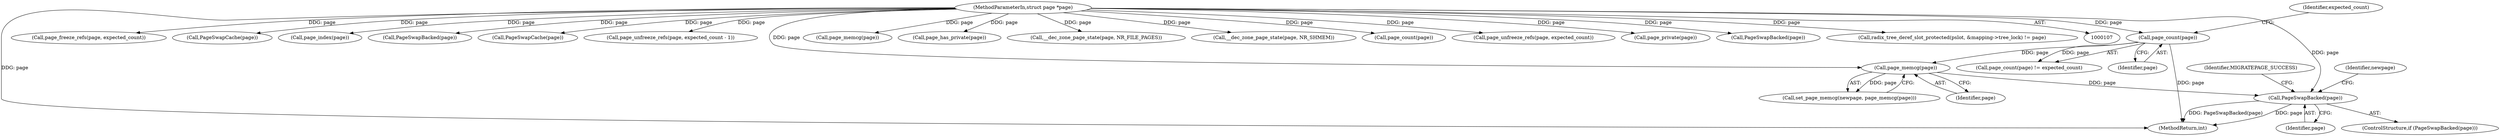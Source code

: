 digraph "0_linux_42cb14b110a5698ccf26ce59c4441722605a3743_0@pointer" {
"1000153" [label="(Call,PageSwapBacked(page))"];
"1000136" [label="(Call,page_memcg(page))"];
"1000128" [label="(Call,page_count(page))"];
"1000110" [label="(MethodParameterIn,struct page *page)"];
"1000204" [label="(Call,page_freeze_refs(page, expected_count))"];
"1000137" [label="(Identifier,page)"];
"1000265" [label="(Call,PageSwapCache(page))"];
"1000171" [label="(Call,page_index(page))"];
"1000258" [label="(Call,PageSwapBacked(page))"];
"1000153" [label="(Call,PageSwapBacked(page))"];
"1000291" [label="(Call,PageSwapCache(page))"];
"1000129" [label="(Identifier,page)"];
"1000156" [label="(Identifier,newpage)"];
"1000277" [label="(Call,page_unfreeze_refs(page, expected_count - 1))"];
"1000152" [label="(ControlStructure,if (PageSwapBacked(page)))"];
"1000127" [label="(Call,page_count(page) != expected_count)"];
"1000309" [label="(MethodReturn,int)"];
"1000241" [label="(Call,page_memcg(page))"];
"1000177" [label="(Call,page_has_private(page))"];
"1000282" [label="(Call,__dec_zone_page_state(page, NR_FILE_PAGES))"];
"1000296" [label="(Call,__dec_zone_page_state(page, NR_SHMEM))"];
"1000182" [label="(Call,page_count(page))"];
"1000228" [label="(Call,page_unfreeze_refs(page, expected_count))"];
"1000272" [label="(Call,page_private(page))"];
"1000136" [label="(Call,page_memcg(page))"];
"1000110" [label="(MethodParameterIn,struct page *page)"];
"1000293" [label="(Call,PageSwapBacked(page))"];
"1000128" [label="(Call,page_count(page))"];
"1000158" [label="(Identifier,MIGRATEPAGE_SUCCESS)"];
"1000134" [label="(Call,set_page_memcg(newpage, page_memcg(page)))"];
"1000154" [label="(Identifier,page)"];
"1000185" [label="(Call,radix_tree_deref_slot_protected(pslot, &mapping->tree_lock) != page)"];
"1000130" [label="(Identifier,expected_count)"];
"1000153" -> "1000152"  [label="AST: "];
"1000153" -> "1000154"  [label="CFG: "];
"1000154" -> "1000153"  [label="AST: "];
"1000156" -> "1000153"  [label="CFG: "];
"1000158" -> "1000153"  [label="CFG: "];
"1000153" -> "1000309"  [label="DDG: PageSwapBacked(page)"];
"1000153" -> "1000309"  [label="DDG: page"];
"1000136" -> "1000153"  [label="DDG: page"];
"1000110" -> "1000153"  [label="DDG: page"];
"1000136" -> "1000134"  [label="AST: "];
"1000136" -> "1000137"  [label="CFG: "];
"1000137" -> "1000136"  [label="AST: "];
"1000134" -> "1000136"  [label="CFG: "];
"1000136" -> "1000134"  [label="DDG: page"];
"1000128" -> "1000136"  [label="DDG: page"];
"1000110" -> "1000136"  [label="DDG: page"];
"1000128" -> "1000127"  [label="AST: "];
"1000128" -> "1000129"  [label="CFG: "];
"1000129" -> "1000128"  [label="AST: "];
"1000130" -> "1000128"  [label="CFG: "];
"1000128" -> "1000309"  [label="DDG: page"];
"1000128" -> "1000127"  [label="DDG: page"];
"1000110" -> "1000128"  [label="DDG: page"];
"1000110" -> "1000107"  [label="AST: "];
"1000110" -> "1000309"  [label="DDG: page"];
"1000110" -> "1000171"  [label="DDG: page"];
"1000110" -> "1000177"  [label="DDG: page"];
"1000110" -> "1000182"  [label="DDG: page"];
"1000110" -> "1000185"  [label="DDG: page"];
"1000110" -> "1000204"  [label="DDG: page"];
"1000110" -> "1000228"  [label="DDG: page"];
"1000110" -> "1000241"  [label="DDG: page"];
"1000110" -> "1000258"  [label="DDG: page"];
"1000110" -> "1000265"  [label="DDG: page"];
"1000110" -> "1000272"  [label="DDG: page"];
"1000110" -> "1000277"  [label="DDG: page"];
"1000110" -> "1000282"  [label="DDG: page"];
"1000110" -> "1000291"  [label="DDG: page"];
"1000110" -> "1000293"  [label="DDG: page"];
"1000110" -> "1000296"  [label="DDG: page"];
}
